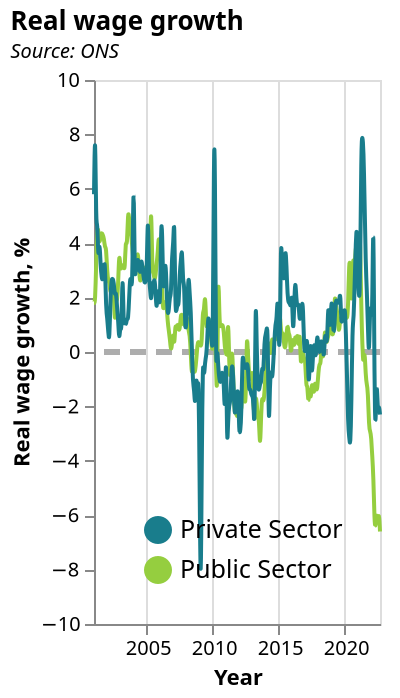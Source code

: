 {
  "description": "Source of inspiration for multiline tooltip https://altair-viz.github.io/gallery/multiline_tooltip.html",
  "title": {
    "text": "Real wage growth",
    "subtitle": "Source: ONS",
    "subtitleFontStyle": "italic",
    "subtitleFontSize": 10,
    "anchor": "start",
    "color": "black"
  },
  "transform": [
    {
      "calculate": "replace(datum.Date, ' JAN', '-01')",
      "as": "Date1"
    },
    {
      "calculate": "replace(datum.Date1, ' FEB', '-02')",
      "as": "Date2"
    },
    {
      "calculate": "replace(datum.Date2, ' MAR', '-03')",
      "as": "Date3"
    },
    {
      "calculate": "replace(datum.Date3, ' APR', '-04')",
      "as": "Date4"
    },
    {
      "calculate": "replace(datum.Date4, ' MAY', '-05')",
      "as": "Date5"
    },
    {
      "calculate": "replace(datum.Date5, ' JUN', '-06')",
      "as": "Date6"
    },
    {
      "calculate": "replace(datum.Date6, ' JUL', '-07')",
      "as": "Date7"
    },
    {
      "calculate": "replace(datum.Date7, ' AUG', '-08')",
      "as": "Date8"
    },
    {
      "calculate": "replace(datum.Date8, ' SEP', '-09')",
      "as": "Date9"
    },
    {
      "calculate": "replace(datum.Date9, ' OCT', '-10')",
      "as": "Date10"
    },
    {
      "calculate": "replace(datum.Date10, ' NOV', '-11')",
      "as": "Date11"
    },
    {
      "calculate": "replace(datum.Date11, ' DEC', '-12')",
      "as": "Date12"
    },
    {
      "calculate": "timeParse(datum.Date12, '%Y-%m')",
      "as": "DateClean"
    },
    {
      "filter": "datum.Year>=minYear"
    },
    {
      "filter": "datum.Year<=maxYear"
    }
  ],
  "params": [
    {
      "name": "minYear",
      "value": 2001,
      "bind": {
        "input": "range",
        "min": 2001,
        "max": 2022,
        "step": 1,
        "name": "Start year:"
      }
    },
    {
      "name": "maxYear",
      "value": 2022,
      "bind": {
        "input": "range",
        "min": 2001,
        "max": 2022,
        "step": 1,
        "name": "End year:"
      }
    }
  ],
  "layer": [
    {
      "data": {
        "values": [
          {}
        ]
      },
      "mark": {
        "type": "rule",
        "strokeDash": [
          8,
          5
        ],
        "color": "#adadad",
        "size": 3
      },
      "encoding": {
        "y": {
          "datum": 0
        }
      }
    },
    {
      "mark": {
        "type": "line",
        "interpolate": "basis"
      },
      "encoding": {
        "color": {
          "field": "Type",
          "legend": {
            "orient": "bottom-right",
            "columns": 1,
            "title": null,
            "symbolStrokeWidth": 4,
            "labelFontSize": 12.5
          },
          "scale": {
            "scheme": "darkmulti"
          }
        },
        "x": {
          "field": "DateClean",
          "type": "temporal",
          "title": "Year"
        },
        "y": {
          "field": "Value",
          "type": "quantitative",
          "title": "Real wage growth, %"
        }
      }
    },
    {
      "mark": "point",
      "encoding": {
        "opacity": {
          "value": 0
        },
        "x": {
          "field": "DateClean",
          "type": "temporal"
        }
      },
      "selection": {
        "selector040": {
          "type": "single",
          "nearest": true,
          "on": "mouseover",
          "fields": [
            "DateClean"
          ],
          "empty": "none"
        }
      }
    },
    {
      "mark": "point",
      "encoding": {
        "color": {
          "field": "Type",
          "type": "nominal"
        },
        "opacity": {
          "condition": {
            "value": 1,
            "selection": "selector040"
          },
          "value": 0
        },
        "x": {
          "field": "DateClean",
          "type": "temporal"
        },
        "y": {
          "field": "Value",
          "type": "quantitative"
        }
      }
    },
    {
      "mark": {
        "type": "rule",
        "color": "gray"
      },
      "encoding": {
        "x": {
          "field": "DateClean",
          "type": "temporal"
        }
      },
      "transform": [
        {
          "filter": {
            "selection": "selector040"
          }
        }
      ]
    },
    {
      "mark": {
        "type": "text",
        "align": "left",
        "dx": 5,
        "dy": -5,
        "fontSize": 15,
        "fontWeight": "bold"
      },
      "encoding": {
        "color": {
          "field": "Type",
          "type": "nominal"
        },
        "text": {
          "condition": {
            "field": "Value",
            "type": "quantitative",
            "selection": "selector040"
          },
          "value": " "
        },
        "x": {
          "field": "DateClean",
          "type": "temporal"
        },
        "y": {
          "field": "Value",
          "type": "quantitative"
        }
      }
    }
  ],
  "height": 272,
  "width": "container",
  "$schema": "https://vega.github.io/schema/vega-lite/v5.json",
  "data": {
    "values": [
      {
        "Date": "2001 JAN",
        "Value": 1.8,
        "Type": "Public Sector",
        "Year": 2001
      },
      {
        "Date": "2001 FEB",
        "Value": 1.8,
        "Type": "Public Sector",
        "Year": 2001
      },
      {
        "Date": "2001 MAR",
        "Value": 3.2,
        "Type": "Public Sector",
        "Year": 2001
      },
      {
        "Date": "2001 APR",
        "Value": 4.6,
        "Type": "Public Sector",
        "Year": 2001
      },
      {
        "Date": "2001 MAY",
        "Value": 4.5,
        "Type": "Public Sector",
        "Year": 2001
      },
      {
        "Date": "2001 JUN",
        "Value": 3.9,
        "Type": "Public Sector",
        "Year": 2001
      },
      {
        "Date": "2001 JUL",
        "Value": 4.3,
        "Type": "Public Sector",
        "Year": 2001
      },
      {
        "Date": "2001 AUG",
        "Value": 4.4,
        "Type": "Public Sector",
        "Year": 2001
      },
      {
        "Date": "2001 SEP",
        "Value": 4.3,
        "Type": "Public Sector",
        "Year": 2001
      },
      {
        "Date": "2001 OCT",
        "Value": 4.2,
        "Type": "Public Sector",
        "Year": 2001
      },
      {
        "Date": "2001 NOV",
        "Value": 3.8,
        "Type": "Public Sector",
        "Year": 2001
      },
      {
        "Date": "2001 DEC",
        "Value": 3.9,
        "Type": "Public Sector",
        "Year": 2001
      },
      {
        "Date": "2002 JAN",
        "Value": 2.9,
        "Type": "Public Sector",
        "Year": 2002
      },
      {
        "Date": "2002 FEB",
        "Value": 2.6,
        "Type": "Public Sector",
        "Year": 2002
      },
      {
        "Date": "2002 MAR",
        "Value": 2.6,
        "Type": "Public Sector",
        "Year": 2002
      },
      {
        "Date": "2002 APR",
        "Value": 2.1,
        "Type": "Public Sector",
        "Year": 2002
      },
      {
        "Date": "2002 MAY",
        "Value": 2.4,
        "Type": "Public Sector",
        "Year": 2002
      },
      {
        "Date": "2002 JUN",
        "Value": 2.5,
        "Type": "Public Sector",
        "Year": 2002
      },
      {
        "Date": "2002 JUL",
        "Value": 2.4,
        "Type": "Public Sector",
        "Year": 2002
      },
      {
        "Date": "2002 AUG",
        "Value": 0.8,
        "Type": "Public Sector",
        "Year": 2002
      },
      {
        "Date": "2002 SEP",
        "Value": 2.0,
        "Type": "Public Sector",
        "Year": 2002
      },
      {
        "Date": "2002 OCT",
        "Value": 1.8,
        "Type": "Public Sector",
        "Year": 2002
      },
      {
        "Date": "2002 NOV",
        "Value": 2.5,
        "Type": "Public Sector",
        "Year": 2002
      },
      {
        "Date": "2002 DEC",
        "Value": 3.8,
        "Type": "Public Sector",
        "Year": 2002
      },
      {
        "Date": "2003 JAN",
        "Value": 3.0,
        "Type": "Public Sector",
        "Year": 2003
      },
      {
        "Date": "2003 FEB",
        "Value": 3.1,
        "Type": "Public Sector",
        "Year": 2003
      },
      {
        "Date": "2003 MAR",
        "Value": 3.2,
        "Type": "Public Sector",
        "Year": 2003
      },
      {
        "Date": "2003 APR",
        "Value": 3.2,
        "Type": "Public Sector",
        "Year": 2003
      },
      {
        "Date": "2003 MAY",
        "Value": 2.9,
        "Type": "Public Sector",
        "Year": 2003
      },
      {
        "Date": "2003 JUN",
        "Value": 4.3,
        "Type": "Public Sector",
        "Year": 2003
      },
      {
        "Date": "2003 JUL",
        "Value": 3.7,
        "Type": "Public Sector",
        "Year": 2003
      },
      {
        "Date": "2003 AUG",
        "Value": 5.3,
        "Type": "Public Sector",
        "Year": 2003
      },
      {
        "Date": "2003 SEP",
        "Value": 4.9,
        "Type": "Public Sector",
        "Year": 2003
      },
      {
        "Date": "2003 OCT",
        "Value": 4.5,
        "Type": "Public Sector",
        "Year": 2003
      },
      {
        "Date": "2003 NOV",
        "Value": 4.3,
        "Type": "Public Sector",
        "Year": 2003
      },
      {
        "Date": "2003 DEC",
        "Value": 3.8,
        "Type": "Public Sector",
        "Year": 2003
      },
      {
        "Date": "2004 JAN",
        "Value": 3.2,
        "Type": "Public Sector",
        "Year": 2004
      },
      {
        "Date": "2004 FEB",
        "Value": 3.5,
        "Type": "Public Sector",
        "Year": 2004
      },
      {
        "Date": "2004 MAR",
        "Value": 3.5,
        "Type": "Public Sector",
        "Year": 2004
      },
      {
        "Date": "2004 APR",
        "Value": 3.5,
        "Type": "Public Sector",
        "Year": 2004
      },
      {
        "Date": "2004 MAY",
        "Value": 3.7,
        "Type": "Public Sector",
        "Year": 2004
      },
      {
        "Date": "2004 JUN",
        "Value": 3.0,
        "Type": "Public Sector",
        "Year": 2004
      },
      {
        "Date": "2004 JUL",
        "Value": 2.5,
        "Type": "Public Sector",
        "Year": 2004
      },
      {
        "Date": "2004 AUG",
        "Value": 2.8,
        "Type": "Public Sector",
        "Year": 2004
      },
      {
        "Date": "2004 SEP",
        "Value": 2.8,
        "Type": "Public Sector",
        "Year": 2004
      },
      {
        "Date": "2004 OCT",
        "Value": 3.2,
        "Type": "Public Sector",
        "Year": 2004
      },
      {
        "Date": "2004 NOV",
        "Value": 3.0,
        "Type": "Public Sector",
        "Year": 2004
      },
      {
        "Date": "2004 DEC",
        "Value": 2.5,
        "Type": "Public Sector",
        "Year": 2004
      },
      {
        "Date": "2005 JAN",
        "Value": 3.3,
        "Type": "Public Sector",
        "Year": 2005
      },
      {
        "Date": "2005 FEB",
        "Value": 2.7,
        "Type": "Public Sector",
        "Year": 2005
      },
      {
        "Date": "2005 MAR",
        "Value": 3.3,
        "Type": "Public Sector",
        "Year": 2005
      },
      {
        "Date": "2005 APR",
        "Value": 3.5,
        "Type": "Public Sector",
        "Year": 2005
      },
      {
        "Date": "2005 MAY",
        "Value": 5.9,
        "Type": "Public Sector",
        "Year": 2005
      },
      {
        "Date": "2005 JUN",
        "Value": 2.8,
        "Type": "Public Sector",
        "Year": 2005
      },
      {
        "Date": "2005 JUL",
        "Value": 3.0,
        "Type": "Public Sector",
        "Year": 2005
      },
      {
        "Date": "2005 AUG",
        "Value": 2.6,
        "Type": "Public Sector",
        "Year": 2005
      },
      {
        "Date": "2005 SEP",
        "Value": 2.8,
        "Type": "Public Sector",
        "Year": 2005
      },
      {
        "Date": "2005 OCT",
        "Value": 3.3,
        "Type": "Public Sector",
        "Year": 2005
      },
      {
        "Date": "2005 NOV",
        "Value": 3.6,
        "Type": "Public Sector",
        "Year": 2005
      },
      {
        "Date": "2005 DEC",
        "Value": 4.5,
        "Type": "Public Sector",
        "Year": 2005
      },
      {
        "Date": "2006 JAN",
        "Value": 3.2,
        "Type": "Public Sector",
        "Year": 2006
      },
      {
        "Date": "2006 FEB",
        "Value": 3.8,
        "Type": "Public Sector",
        "Year": 2006
      },
      {
        "Date": "2006 MAR",
        "Value": 2.2,
        "Type": "Public Sector",
        "Year": 2006
      },
      {
        "Date": "2006 APR",
        "Value": 1.4,
        "Type": "Public Sector",
        "Year": 2006
      },
      {
        "Date": "2006 MAY",
        "Value": 1.9,
        "Type": "Public Sector",
        "Year": 2006
      },
      {
        "Date": "2006 JUN",
        "Value": 1.8,
        "Type": "Public Sector",
        "Year": 2006
      },
      {
        "Date": "2006 JUL",
        "Value": 1.8,
        "Type": "Public Sector",
        "Year": 2006
      },
      {
        "Date": "2006 AUG",
        "Value": 1.1,
        "Type": "Public Sector",
        "Year": 2006
      },
      {
        "Date": "2006 SEP",
        "Value": 0.8,
        "Type": "Public Sector",
        "Year": 2006
      },
      {
        "Date": "2006 OCT",
        "Value": 0.5,
        "Type": "Public Sector",
        "Year": 2006
      },
      {
        "Date": "2006 NOV",
        "Value": 0.0,
        "Type": "Public Sector",
        "Year": 2006
      },
      {
        "Date": "2006 DEC",
        "Value": 0.3,
        "Type": "Public Sector",
        "Year": 2006
      },
      {
        "Date": "2007 JAN",
        "Value": 0.8,
        "Type": "Public Sector",
        "Year": 2007
      },
      {
        "Date": "2007 FEB",
        "Value": 0.1,
        "Type": "Public Sector",
        "Year": 2007
      },
      {
        "Date": "2007 MAR",
        "Value": 1.1,
        "Type": "Public Sector",
        "Year": 2007
      },
      {
        "Date": "2007 APR",
        "Value": 0.8,
        "Type": "Public Sector",
        "Year": 2007
      },
      {
        "Date": "2007 MAY",
        "Value": 1.1,
        "Type": "Public Sector",
        "Year": 2007
      },
      {
        "Date": "2007 JUN",
        "Value": 0.8,
        "Type": "Public Sector",
        "Year": 2007
      },
      {
        "Date": "2007 JUL",
        "Value": 0.8,
        "Type": "Public Sector",
        "Year": 2007
      },
      {
        "Date": "2007 AUG",
        "Value": 1.4,
        "Type": "Public Sector",
        "Year": 2007
      },
      {
        "Date": "2007 SEP",
        "Value": 1.4,
        "Type": "Public Sector",
        "Year": 2007
      },
      {
        "Date": "2007 OCT",
        "Value": 0.8,
        "Type": "Public Sector",
        "Year": 2007
      },
      {
        "Date": "2007 NOV",
        "Value": 1.4,
        "Type": "Public Sector",
        "Year": 2007
      },
      {
        "Date": "2007 DEC",
        "Value": 1.1,
        "Type": "Public Sector",
        "Year": 2007
      },
      {
        "Date": "2008 JAN",
        "Value": 1.0,
        "Type": "Public Sector",
        "Year": 2008
      },
      {
        "Date": "2008 FEB",
        "Value": 1.4,
        "Type": "Public Sector",
        "Year": 2008
      },
      {
        "Date": "2008 MAR",
        "Value": 0.7,
        "Type": "Public Sector",
        "Year": 2008
      },
      {
        "Date": "2008 APR",
        "Value": 0.7,
        "Type": "Public Sector",
        "Year": 2008
      },
      {
        "Date": "2008 MAY",
        "Value": 0.0,
        "Type": "Public Sector",
        "Year": 2008
      },
      {
        "Date": "2008 JUN",
        "Value": -1.0,
        "Type": "Public Sector",
        "Year": 2008
      },
      {
        "Date": "2008 JUL",
        "Value": -0.3,
        "Type": "Public Sector",
        "Year": 2008
      },
      {
        "Date": "2008 AUG",
        "Value": -0.8,
        "Type": "Public Sector",
        "Year": 2008
      },
      {
        "Date": "2008 SEP",
        "Value": -0.7,
        "Type": "Public Sector",
        "Year": 2008
      },
      {
        "Date": "2008 OCT",
        "Value": -0.3,
        "Type": "Public Sector",
        "Year": 2008
      },
      {
        "Date": "2008 NOV",
        "Value": 0.3,
        "Type": "Public Sector",
        "Year": 2008
      },
      {
        "Date": "2008 DEC",
        "Value": 0.4,
        "Type": "Public Sector",
        "Year": 2008
      },
      {
        "Date": "2009 JAN",
        "Value": 0.3,
        "Type": "Public Sector",
        "Year": 2009
      },
      {
        "Date": "2009 FEB",
        "Value": 0.2,
        "Type": "Public Sector",
        "Year": 2009
      },
      {
        "Date": "2009 MAR",
        "Value": 0.3,
        "Type": "Public Sector",
        "Year": 2009
      },
      {
        "Date": "2009 APR",
        "Value": 1.6,
        "Type": "Public Sector",
        "Year": 2009
      },
      {
        "Date": "2009 MAY",
        "Value": 1.4,
        "Type": "Public Sector",
        "Year": 2009
      },
      {
        "Date": "2009 JUN",
        "Value": 2.3,
        "Type": "Public Sector",
        "Year": 2009
      },
      {
        "Date": "2009 JUL",
        "Value": 1.0,
        "Type": "Public Sector",
        "Year": 2009
      },
      {
        "Date": "2009 AUG",
        "Value": 0.8,
        "Type": "Public Sector",
        "Year": 2009
      },
      {
        "Date": "2009 SEP",
        "Value": 1.4,
        "Type": "Public Sector",
        "Year": 2009
      },
      {
        "Date": "2009 OCT",
        "Value": 0.9,
        "Type": "Public Sector",
        "Year": 2009
      },
      {
        "Date": "2009 NOV",
        "Value": 0.8,
        "Type": "Public Sector",
        "Year": 2009
      },
      {
        "Date": "2009 DEC",
        "Value": 0.1,
        "Type": "Public Sector",
        "Year": 2009
      },
      {
        "Date": "2010 JAN",
        "Value": 0.1,
        "Type": "Public Sector",
        "Year": 2010
      },
      {
        "Date": "2010 FEB",
        "Value": 0.4,
        "Type": "Public Sector",
        "Year": 2010
      },
      {
        "Date": "2010 MAR",
        "Value": 1.0,
        "Type": "Public Sector",
        "Year": 2010
      },
      {
        "Date": "2010 APR",
        "Value": -0.6,
        "Type": "Public Sector",
        "Year": 2010
      },
      {
        "Date": "2010 MAY",
        "Value": -2.1,
        "Type": "Public Sector",
        "Year": 2010
      },
      {
        "Date": "2010 JUN",
        "Value": 3.6,
        "Type": "Public Sector",
        "Year": 2010
      },
      {
        "Date": "2010 JUL",
        "Value": 1.1,
        "Type": "Public Sector",
        "Year": 2010
      },
      {
        "Date": "2010 AUG",
        "Value": 0.9,
        "Type": "Public Sector",
        "Year": 2010
      },
      {
        "Date": "2010 SEP",
        "Value": 1.0,
        "Type": "Public Sector",
        "Year": 2010
      },
      {
        "Date": "2010 OCT",
        "Value": 1.0,
        "Type": "Public Sector",
        "Year": 2010
      },
      {
        "Date": "2010 NOV",
        "Value": 0.8,
        "Type": "Public Sector",
        "Year": 2010
      },
      {
        "Date": "2010 DEC",
        "Value": 0.1,
        "Type": "Public Sector",
        "Year": 2010
      },
      {
        "Date": "2011 JAN",
        "Value": 0.0,
        "Type": "Public Sector",
        "Year": 2011
      },
      {
        "Date": "2011 FEB",
        "Value": -0.3,
        "Type": "Public Sector",
        "Year": 2011
      },
      {
        "Date": "2011 MAR",
        "Value": 1.6,
        "Type": "Public Sector",
        "Year": 2011
      },
      {
        "Date": "2011 APR",
        "Value": -0.6,
        "Type": "Public Sector",
        "Year": 2011
      },
      {
        "Date": "2011 MAY",
        "Value": -1.1,
        "Type": "Public Sector",
        "Year": 2011
      },
      {
        "Date": "2011 JUN",
        "Value": 0.0,
        "Type": "Public Sector",
        "Year": 2011
      },
      {
        "Date": "2011 JUL",
        "Value": 0.0,
        "Type": "Public Sector",
        "Year": 2011
      },
      {
        "Date": "2011 AUG",
        "Value": -1.6,
        "Type": "Public Sector",
        "Year": 2011
      },
      {
        "Date": "2011 SEP",
        "Value": -2.3,
        "Type": "Public Sector",
        "Year": 2011
      },
      {
        "Date": "2011 OCT",
        "Value": -2.2,
        "Type": "Public Sector",
        "Year": 2011
      },
      {
        "Date": "2011 NOV",
        "Value": -2.4,
        "Type": "Public Sector",
        "Year": 2011
      },
      {
        "Date": "2011 DEC",
        "Value": -2.3,
        "Type": "Public Sector",
        "Year": 2011
      },
      {
        "Date": "2012 JAN",
        "Value": -2.4,
        "Type": "Public Sector",
        "Year": 2012
      },
      {
        "Date": "2012 FEB",
        "Value": -1.8,
        "Type": "Public Sector",
        "Year": 2012
      },
      {
        "Date": "2012 MAR",
        "Value": -2.3,
        "Type": "Public Sector",
        "Year": 2012
      },
      {
        "Date": "2012 APR",
        "Value": -1.3,
        "Type": "Public Sector",
        "Year": 2012
      },
      {
        "Date": "2012 MAY",
        "Value": -0.7,
        "Type": "Public Sector",
        "Year": 2012
      },
      {
        "Date": "2012 JUN",
        "Value": -1.9,
        "Type": "Public Sector",
        "Year": 2012
      },
      {
        "Date": "2012 JUL",
        "Value": -1.9,
        "Type": "Public Sector",
        "Year": 2012
      },
      {
        "Date": "2012 AUG",
        "Value": 1.0,
        "Type": "Public Sector",
        "Year": 2012
      },
      {
        "Date": "2012 SEP",
        "Value": -0.2,
        "Type": "Public Sector",
        "Year": 2012
      },
      {
        "Date": "2012 OCT",
        "Value": -0.8,
        "Type": "Public Sector",
        "Year": 2012
      },
      {
        "Date": "2012 NOV",
        "Value": -1.1,
        "Type": "Public Sector",
        "Year": 2012
      },
      {
        "Date": "2012 DEC",
        "Value": -0.7,
        "Type": "Public Sector",
        "Year": 2012
      },
      {
        "Date": "2013 JAN",
        "Value": -0.8,
        "Type": "Public Sector",
        "Year": 2013
      },
      {
        "Date": "2013 FEB",
        "Value": -2.2,
        "Type": "Public Sector",
        "Year": 2013
      },
      {
        "Date": "2013 MAR",
        "Value": -2.2,
        "Type": "Public Sector",
        "Year": 2013
      },
      {
        "Date": "2013 APR",
        "Value": -1.6,
        "Type": "Public Sector",
        "Year": 2013
      },
      {
        "Date": "2013 MAY",
        "Value": -1.8,
        "Type": "Public Sector",
        "Year": 2013
      },
      {
        "Date": "2013 JUN",
        "Value": -2.6,
        "Type": "Public Sector",
        "Year": 2013
      },
      {
        "Date": "2013 JUL",
        "Value": -2.3,
        "Type": "Public Sector",
        "Year": 2013
      },
      {
        "Date": "2013 AUG",
        "Value": -3.8,
        "Type": "Public Sector",
        "Year": 2013
      },
      {
        "Date": "2013 SEP",
        "Value": -2.1,
        "Type": "Public Sector",
        "Year": 2013
      },
      {
        "Date": "2013 OCT",
        "Value": -1.6,
        "Type": "Public Sector",
        "Year": 2013
      },
      {
        "Date": "2013 NOV",
        "Value": -1.9,
        "Type": "Public Sector",
        "Year": 2013
      },
      {
        "Date": "2013 DEC",
        "Value": -1.5,
        "Type": "Public Sector",
        "Year": 2013
      },
      {
        "Date": "2014 JAN",
        "Value": -0.8,
        "Type": "Public Sector",
        "Year": 2014
      },
      {
        "Date": "2014 FEB",
        "Value": -0.1,
        "Type": "Public Sector",
        "Year": 2014
      },
      {
        "Date": "2014 MAR",
        "Value": 0.4,
        "Type": "Public Sector",
        "Year": 2014
      },
      {
        "Date": "2014 APR",
        "Value": 0.3,
        "Type": "Public Sector",
        "Year": 2014
      },
      {
        "Date": "2014 MAY",
        "Value": -0.1,
        "Type": "Public Sector",
        "Year": 2014
      },
      {
        "Date": "2014 JUN",
        "Value": 0.0,
        "Type": "Public Sector",
        "Year": 2014
      },
      {
        "Date": "2014 JUL",
        "Value": 0.6,
        "Type": "Public Sector",
        "Year": 2014
      },
      {
        "Date": "2014 AUG",
        "Value": 0.3,
        "Type": "Public Sector",
        "Year": 2014
      },
      {
        "Date": "2014 SEP",
        "Value": 0.5,
        "Type": "Public Sector",
        "Year": 2014
      },
      {
        "Date": "2014 OCT",
        "Value": 0.4,
        "Type": "Public Sector",
        "Year": 2014
      },
      {
        "Date": "2014 NOV",
        "Value": 0.7,
        "Type": "Public Sector",
        "Year": 2014
      },
      {
        "Date": "2014 DEC",
        "Value": 1.4,
        "Type": "Public Sector",
        "Year": 2014
      },
      {
        "Date": "2015 JAN",
        "Value": 0.9,
        "Type": "Public Sector",
        "Year": 2015
      },
      {
        "Date": "2015 FEB",
        "Value": 1.5,
        "Type": "Public Sector",
        "Year": 2015
      },
      {
        "Date": "2015 MAR",
        "Value": 0.7,
        "Type": "Public Sector",
        "Year": 2015
      },
      {
        "Date": "2015 APR",
        "Value": 0.7,
        "Type": "Public Sector",
        "Year": 2015
      },
      {
        "Date": "2015 MAY",
        "Value": 0.7,
        "Type": "Public Sector",
        "Year": 2015
      },
      {
        "Date": "2015 JUN",
        "Value": 0.2,
        "Type": "Public Sector",
        "Year": 2015
      },
      {
        "Date": "2015 JUL",
        "Value": 0.1,
        "Type": "Public Sector",
        "Year": 2015
      },
      {
        "Date": "2015 AUG",
        "Value": 0.6,
        "Type": "Public Sector",
        "Year": 2015
      },
      {
        "Date": "2015 SEP",
        "Value": 1.1,
        "Type": "Public Sector",
        "Year": 2015
      },
      {
        "Date": "2015 OCT",
        "Value": 0.6,
        "Type": "Public Sector",
        "Year": 2015
      },
      {
        "Date": "2015 NOV",
        "Value": 0.7,
        "Type": "Public Sector",
        "Year": 2015
      },
      {
        "Date": "2015 DEC",
        "Value": -0.2,
        "Type": "Public Sector",
        "Year": 2015
      },
      {
        "Date": "2016 JAN",
        "Value": 0.4,
        "Type": "Public Sector",
        "Year": 2016
      },
      {
        "Date": "2016 FEB",
        "Value": 0.5,
        "Type": "Public Sector",
        "Year": 2016
      },
      {
        "Date": "2016 MAR",
        "Value": 0.1,
        "Type": "Public Sector",
        "Year": 2016
      },
      {
        "Date": "2016 APR",
        "Value": 0.7,
        "Type": "Public Sector",
        "Year": 2016
      },
      {
        "Date": "2016 MAY",
        "Value": 0.3,
        "Type": "Public Sector",
        "Year": 2016
      },
      {
        "Date": "2016 JUN",
        "Value": 0.8,
        "Type": "Public Sector",
        "Year": 2016
      },
      {
        "Date": "2016 JUL",
        "Value": 0.0,
        "Type": "Public Sector",
        "Year": 2016
      },
      {
        "Date": "2016 AUG",
        "Value": 1.0,
        "Type": "Public Sector",
        "Year": 2016
      },
      {
        "Date": "2016 SEP",
        "Value": -0.7,
        "Type": "Public Sector",
        "Year": 2016
      },
      {
        "Date": "2016 OCT",
        "Value": 0.0,
        "Type": "Public Sector",
        "Year": 2016
      },
      {
        "Date": "2016 NOV",
        "Value": 0.0,
        "Type": "Public Sector",
        "Year": 2016
      },
      {
        "Date": "2016 DEC",
        "Value": -0.3,
        "Type": "Public Sector",
        "Year": 2016
      },
      {
        "Date": "2017 JAN",
        "Value": -0.2,
        "Type": "Public Sector",
        "Year": 2017
      },
      {
        "Date": "2017 FEB",
        "Value": -1.4,
        "Type": "Public Sector",
        "Year": 2017
      },
      {
        "Date": "2017 MAR",
        "Value": -1.1,
        "Type": "Public Sector",
        "Year": 2017
      },
      {
        "Date": "2017 APR",
        "Value": -2.1,
        "Type": "Public Sector",
        "Year": 2017
      },
      {
        "Date": "2017 MAY",
        "Value": -1.1,
        "Type": "Public Sector",
        "Year": 2017
      },
      {
        "Date": "2017 JUN",
        "Value": -1.9,
        "Type": "Public Sector",
        "Year": 2017
      },
      {
        "Date": "2017 JUL",
        "Value": -1.1,
        "Type": "Public Sector",
        "Year": 2017
      },
      {
        "Date": "2017 AUG",
        "Value": -1.3,
        "Type": "Public Sector",
        "Year": 2017
      },
      {
        "Date": "2017 SEP",
        "Value": -1.6,
        "Type": "Public Sector",
        "Year": 2017
      },
      {
        "Date": "2017 OCT",
        "Value": -1.0,
        "Type": "Public Sector",
        "Year": 2017
      },
      {
        "Date": "2017 NOV",
        "Value": -1.4,
        "Type": "Public Sector",
        "Year": 2017
      },
      {
        "Date": "2017 DEC",
        "Value": -1.4,
        "Type": "Public Sector",
        "Year": 2017
      },
      {
        "Date": "2018 JAN",
        "Value": -0.7,
        "Type": "Public Sector",
        "Year": 2018
      },
      {
        "Date": "2018 FEB",
        "Value": -0.4,
        "Type": "Public Sector",
        "Year": 2018
      },
      {
        "Date": "2018 MAR",
        "Value": -0.5,
        "Type": "Public Sector",
        "Year": 2018
      },
      {
        "Date": "2018 APR",
        "Value": 0.3,
        "Type": "Public Sector",
        "Year": 2018
      },
      {
        "Date": "2018 MAY",
        "Value": -0.3,
        "Type": "Public Sector",
        "Year": 2018
      },
      {
        "Date": "2018 JUN",
        "Value": 0.0,
        "Type": "Public Sector",
        "Year": 2018
      },
      {
        "Date": "2018 JUL",
        "Value": 1.0,
        "Type": "Public Sector",
        "Year": 2018
      },
      {
        "Date": "2018 AUG",
        "Value": 0.3,
        "Type": "Public Sector",
        "Year": 2018
      },
      {
        "Date": "2018 SEP",
        "Value": 0.4,
        "Type": "Public Sector",
        "Year": 2018
      },
      {
        "Date": "2018 OCT",
        "Value": 0.6,
        "Type": "Public Sector",
        "Year": 2018
      },
      {
        "Date": "2018 NOV",
        "Value": 0.8,
        "Type": "Public Sector",
        "Year": 2018
      },
      {
        "Date": "2018 DEC",
        "Value": 1.0,
        "Type": "Public Sector",
        "Year": 2018
      },
      {
        "Date": "2019 JAN",
        "Value": 0.7,
        "Type": "Public Sector",
        "Year": 2019
      },
      {
        "Date": "2019 FEB",
        "Value": 0.6,
        "Type": "Public Sector",
        "Year": 2019
      },
      {
        "Date": "2019 MAR",
        "Value": 0.8,
        "Type": "Public Sector",
        "Year": 2019
      },
      {
        "Date": "2019 APR",
        "Value": 2.3,
        "Type": "Public Sector",
        "Year": 2019
      },
      {
        "Date": "2019 MAY",
        "Value": 1.6,
        "Type": "Public Sector",
        "Year": 2019
      },
      {
        "Date": "2019 JUN",
        "Value": 1.6,
        "Type": "Public Sector",
        "Year": 2019
      },
      {
        "Date": "2019 JUL",
        "Value": 0.9,
        "Type": "Public Sector",
        "Year": 2019
      },
      {
        "Date": "2019 AUG",
        "Value": 0.7,
        "Type": "Public Sector",
        "Year": 2019
      },
      {
        "Date": "2019 SEP",
        "Value": 1.4,
        "Type": "Public Sector",
        "Year": 2019
      },
      {
        "Date": "2019 OCT",
        "Value": 1.1,
        "Type": "Public Sector",
        "Year": 2019
      },
      {
        "Date": "2019 NOV",
        "Value": 1.3,
        "Type": "Public Sector",
        "Year": 2019
      },
      {
        "Date": "2019 DEC",
        "Value": 1.5,
        "Type": "Public Sector",
        "Year": 2019
      },
      {
        "Date": "2020 JAN",
        "Value": 1.2,
        "Type": "Public Sector",
        "Year": 2020
      },
      {
        "Date": "2020 FEB",
        "Value": 1.3,
        "Type": "Public Sector",
        "Year": 2020
      },
      {
        "Date": "2020 MAR",
        "Value": 1.2,
        "Type": "Public Sector",
        "Year": 2020
      },
      {
        "Date": "2020 APR",
        "Value": 1.5,
        "Type": "Public Sector",
        "Year": 2020
      },
      {
        "Date": "2020 MAY",
        "Value": 3.5,
        "Type": "Public Sector",
        "Year": 2020
      },
      {
        "Date": "2020 JUN",
        "Value": 3.2,
        "Type": "Public Sector",
        "Year": 2020
      },
      {
        "Date": "2020 JUL",
        "Value": 1.4,
        "Type": "Public Sector",
        "Year": 2020
      },
      {
        "Date": "2020 AUG",
        "Value": 3.0,
        "Type": "Public Sector",
        "Year": 2020
      },
      {
        "Date": "2020 SEP",
        "Value": 3.6,
        "Type": "Public Sector",
        "Year": 2020
      },
      {
        "Date": "2020 OCT",
        "Value": 3.0,
        "Type": "Public Sector",
        "Year": 2020
      },
      {
        "Date": "2020 NOV",
        "Value": 4.0,
        "Type": "Public Sector",
        "Year": 2020
      },
      {
        "Date": "2020 DEC",
        "Value": 3.7,
        "Type": "Public Sector",
        "Year": 2020
      },
      {
        "Date": "2021 JAN",
        "Value": 3.9,
        "Type": "Public Sector",
        "Year": 2021
      },
      {
        "Date": "2021 FEB",
        "Value": 4.5,
        "Type": "Public Sector",
        "Year": 2021
      },
      {
        "Date": "2021 MAR",
        "Value": 4.2,
        "Type": "Public Sector",
        "Year": 2021
      },
      {
        "Date": "2021 APR",
        "Value": 1.6,
        "Type": "Public Sector",
        "Year": 2021
      },
      {
        "Date": "2021 MAY",
        "Value": 0.2,
        "Type": "Public Sector",
        "Year": 2021
      },
      {
        "Date": "2021 JUN",
        "Value": -0.6,
        "Type": "Public Sector",
        "Year": 2021
      },
      {
        "Date": "2021 JUL",
        "Value": 0.2,
        "Type": "Public Sector",
        "Year": 2021
      },
      {
        "Date": "2021 AUG",
        "Value": -0.9,
        "Type": "Public Sector",
        "Year": 2021
      },
      {
        "Date": "2021 SEP",
        "Value": -1.2,
        "Type": "Public Sector",
        "Year": 2021
      },
      {
        "Date": "2021 OCT",
        "Value": -1.4,
        "Type": "Public Sector",
        "Year": 2021
      },
      {
        "Date": "2021 NOV",
        "Value": -2.8,
        "Type": "Public Sector",
        "Year": 2021
      },
      {
        "Date": "2021 DEC",
        "Value": -2.9,
        "Type": "Public Sector",
        "Year": 2021
      },
      {
        "Date": "2022 JAN",
        "Value": -3.1,
        "Type": "Public Sector",
        "Year": 2022
      },
      {
        "Date": "2022 FEB",
        "Value": -3.9,
        "Type": "Public Sector",
        "Year": 2022
      },
      {
        "Date": "2022 MAR",
        "Value": -4.5,
        "Type": "Public Sector",
        "Year": 2022
      },
      {
        "Date": "2022 APR",
        "Value": -6.3,
        "Type": "Public Sector",
        "Year": 2022
      },
      {
        "Date": "2022 MAY",
        "Value": -6.5,
        "Type": "Public Sector",
        "Year": 2022
      },
      {
        "Date": "2022 JUN",
        "Value": -5.8,
        "Type": "Public Sector",
        "Year": 2022
      },
      {
        "Date": "2022 JUL",
        "Value": -6.4,
        "Type": "Public Sector",
        "Year": 2022
      },
      {
        "Date": "2022 AUG",
        "Value": -5.8,
        "Type": "Public Sector",
        "Year": 2022
      },
      {
        "Date": "2022 SEP",
        "Value": -6.6,
        "Type": "Public Sector",
        "Year": 2022
      },
      {
        "Date": "2001 JAN",
        "Value": 5.8,
        "Type": "Private Sector",
        "Year": 2001
      },
      {
        "Date": "2001 FEB",
        "Value": 8.8,
        "Type": "Private Sector",
        "Year": 2001
      },
      {
        "Date": "2001 MAR",
        "Value": 4.4,
        "Type": "Private Sector",
        "Year": 2001
      },
      {
        "Date": "2001 APR",
        "Value": 5.0,
        "Type": "Private Sector",
        "Year": 2001
      },
      {
        "Date": "2001 MAY",
        "Value": 3.2,
        "Type": "Private Sector",
        "Year": 2001
      },
      {
        "Date": "2001 JUN",
        "Value": 4.2,
        "Type": "Private Sector",
        "Year": 2001
      },
      {
        "Date": "2001 JUL",
        "Value": 3.2,
        "Type": "Private Sector",
        "Year": 2001
      },
      {
        "Date": "2001 AUG",
        "Value": 2.7,
        "Type": "Private Sector",
        "Year": 2001
      },
      {
        "Date": "2001 SEP",
        "Value": 2.6,
        "Type": "Private Sector",
        "Year": 2001
      },
      {
        "Date": "2001 OCT",
        "Value": 3.2,
        "Type": "Private Sector",
        "Year": 2001
      },
      {
        "Date": "2001 NOV",
        "Value": 3.4,
        "Type": "Private Sector",
        "Year": 2001
      },
      {
        "Date": "2001 DEC",
        "Value": 1.5,
        "Type": "Private Sector",
        "Year": 2001
      },
      {
        "Date": "2002 JAN",
        "Value": 1.3,
        "Type": "Private Sector",
        "Year": 2002
      },
      {
        "Date": "2002 FEB",
        "Value": 0.7,
        "Type": "Private Sector",
        "Year": 2002
      },
      {
        "Date": "2002 MAR",
        "Value": 0.3,
        "Type": "Private Sector",
        "Year": 2002
      },
      {
        "Date": "2002 APR",
        "Value": 2.0,
        "Type": "Private Sector",
        "Year": 2002
      },
      {
        "Date": "2002 MAY",
        "Value": 2.7,
        "Type": "Private Sector",
        "Year": 2002
      },
      {
        "Date": "2002 JUN",
        "Value": 2.7,
        "Type": "Private Sector",
        "Year": 2002
      },
      {
        "Date": "2002 JUL",
        "Value": 2.6,
        "Type": "Private Sector",
        "Year": 2002
      },
      {
        "Date": "2002 AUG",
        "Value": 2.0,
        "Type": "Private Sector",
        "Year": 2002
      },
      {
        "Date": "2002 SEP",
        "Value": 2.3,
        "Type": "Private Sector",
        "Year": 2002
      },
      {
        "Date": "2002 OCT",
        "Value": 1.6,
        "Type": "Private Sector",
        "Year": 2002
      },
      {
        "Date": "2002 NOV",
        "Value": 1.2,
        "Type": "Private Sector",
        "Year": 2002
      },
      {
        "Date": "2002 DEC",
        "Value": 0.3,
        "Type": "Private Sector",
        "Year": 2002
      },
      {
        "Date": "2003 JAN",
        "Value": 1.1,
        "Type": "Private Sector",
        "Year": 2003
      },
      {
        "Date": "2003 FEB",
        "Value": 0.5,
        "Type": "Private Sector",
        "Year": 2003
      },
      {
        "Date": "2003 MAR",
        "Value": 3.5,
        "Type": "Private Sector",
        "Year": 2003
      },
      {
        "Date": "2003 APR",
        "Value": 0.7,
        "Type": "Private Sector",
        "Year": 2003
      },
      {
        "Date": "2003 MAY",
        "Value": 1.3,
        "Type": "Private Sector",
        "Year": 2003
      },
      {
        "Date": "2003 JUN",
        "Value": 0.9,
        "Type": "Private Sector",
        "Year": 2003
      },
      {
        "Date": "2003 JUL",
        "Value": 1.3,
        "Type": "Private Sector",
        "Year": 2003
      },
      {
        "Date": "2003 AUG",
        "Value": 1.1,
        "Type": "Private Sector",
        "Year": 2003
      },
      {
        "Date": "2003 SEP",
        "Value": 2.0,
        "Type": "Private Sector",
        "Year": 2003
      },
      {
        "Date": "2003 OCT",
        "Value": 2.9,
        "Type": "Private Sector",
        "Year": 2003
      },
      {
        "Date": "2003 NOV",
        "Value": 2.4,
        "Type": "Private Sector",
        "Year": 2003
      },
      {
        "Date": "2003 DEC",
        "Value": 2.5,
        "Type": "Private Sector",
        "Year": 2003
      },
      {
        "Date": "2004 JAN",
        "Value": 7.4,
        "Type": "Private Sector",
        "Year": 2004
      },
      {
        "Date": "2004 FEB",
        "Value": 2.4,
        "Type": "Private Sector",
        "Year": 2004
      },
      {
        "Date": "2004 MAR",
        "Value": 3.1,
        "Type": "Private Sector",
        "Year": 2004
      },
      {
        "Date": "2004 APR",
        "Value": 3.2,
        "Type": "Private Sector",
        "Year": 2004
      },
      {
        "Date": "2004 MAY",
        "Value": 3.5,
        "Type": "Private Sector",
        "Year": 2004
      },
      {
        "Date": "2004 JUN",
        "Value": 3.1,
        "Type": "Private Sector",
        "Year": 2004
      },
      {
        "Date": "2004 JUL",
        "Value": 2.8,
        "Type": "Private Sector",
        "Year": 2004
      },
      {
        "Date": "2004 AUG",
        "Value": 3.5,
        "Type": "Private Sector",
        "Year": 2004
      },
      {
        "Date": "2004 SEP",
        "Value": 3.1,
        "Type": "Private Sector",
        "Year": 2004
      },
      {
        "Date": "2004 OCT",
        "Value": 2.8,
        "Type": "Private Sector",
        "Year": 2004
      },
      {
        "Date": "2004 NOV",
        "Value": 2.5,
        "Type": "Private Sector",
        "Year": 2004
      },
      {
        "Date": "2004 DEC",
        "Value": 2.6,
        "Type": "Private Sector",
        "Year": 2004
      },
      {
        "Date": "2005 JAN",
        "Value": 2.9,
        "Type": "Private Sector",
        "Year": 2005
      },
      {
        "Date": "2005 FEB",
        "Value": 5.6,
        "Type": "Private Sector",
        "Year": 2005
      },
      {
        "Date": "2005 MAR",
        "Value": 2.6,
        "Type": "Private Sector",
        "Year": 2005
      },
      {
        "Date": "2005 APR",
        "Value": 2.4,
        "Type": "Private Sector",
        "Year": 2005
      },
      {
        "Date": "2005 MAY",
        "Value": 1.7,
        "Type": "Private Sector",
        "Year": 2005
      },
      {
        "Date": "2005 JUN",
        "Value": 2.7,
        "Type": "Private Sector",
        "Year": 2005
      },
      {
        "Date": "2005 JUL",
        "Value": 2.4,
        "Type": "Private Sector",
        "Year": 2005
      },
      {
        "Date": "2005 AUG",
        "Value": 2.8,
        "Type": "Private Sector",
        "Year": 2005
      },
      {
        "Date": "2005 SEP",
        "Value": 2.2,
        "Type": "Private Sector",
        "Year": 2005
      },
      {
        "Date": "2005 OCT",
        "Value": 1.4,
        "Type": "Private Sector",
        "Year": 2005
      },
      {
        "Date": "2005 NOV",
        "Value": 2.4,
        "Type": "Private Sector",
        "Year": 2005
      },
      {
        "Date": "2005 DEC",
        "Value": 2.1,
        "Type": "Private Sector",
        "Year": 2005
      },
      {
        "Date": "2006 JAN",
        "Value": 1.4,
        "Type": "Private Sector",
        "Year": 2006
      },
      {
        "Date": "2006 FEB",
        "Value": 4.9,
        "Type": "Private Sector",
        "Year": 2006
      },
      {
        "Date": "2006 MAR",
        "Value": 4.6,
        "Type": "Private Sector",
        "Year": 2006
      },
      {
        "Date": "2006 APR",
        "Value": 2.1,
        "Type": "Private Sector",
        "Year": 2006
      },
      {
        "Date": "2006 MAY",
        "Value": 2.6,
        "Type": "Private Sector",
        "Year": 2006
      },
      {
        "Date": "2006 JUN",
        "Value": 3.5,
        "Type": "Private Sector",
        "Year": 2006
      },
      {
        "Date": "2006 JUL",
        "Value": 2.4,
        "Type": "Private Sector",
        "Year": 2006
      },
      {
        "Date": "2006 AUG",
        "Value": 1.3,
        "Type": "Private Sector",
        "Year": 2006
      },
      {
        "Date": "2006 SEP",
        "Value": 1.5,
        "Type": "Private Sector",
        "Year": 2006
      },
      {
        "Date": "2006 OCT",
        "Value": 2.1,
        "Type": "Private Sector",
        "Year": 2006
      },
      {
        "Date": "2006 NOV",
        "Value": 2.0,
        "Type": "Private Sector",
        "Year": 2006
      },
      {
        "Date": "2006 DEC",
        "Value": 3.7,
        "Type": "Private Sector",
        "Year": 2006
      },
      {
        "Date": "2007 JAN",
        "Value": 3.8,
        "Type": "Private Sector",
        "Year": 2007
      },
      {
        "Date": "2007 FEB",
        "Value": 5.4,
        "Type": "Private Sector",
        "Year": 2007
      },
      {
        "Date": "2007 MAR",
        "Value": 1.4,
        "Type": "Private Sector",
        "Year": 2007
      },
      {
        "Date": "2007 APR",
        "Value": 1.5,
        "Type": "Private Sector",
        "Year": 2007
      },
      {
        "Date": "2007 MAY",
        "Value": 1.8,
        "Type": "Private Sector",
        "Year": 2007
      },
      {
        "Date": "2007 JUN",
        "Value": 1.6,
        "Type": "Private Sector",
        "Year": 2007
      },
      {
        "Date": "2007 JUL",
        "Value": 3.0,
        "Type": "Private Sector",
        "Year": 2007
      },
      {
        "Date": "2007 AUG",
        "Value": 3.3,
        "Type": "Private Sector",
        "Year": 2007
      },
      {
        "Date": "2007 SEP",
        "Value": 4.0,
        "Type": "Private Sector",
        "Year": 2007
      },
      {
        "Date": "2007 OCT",
        "Value": 2.4,
        "Type": "Private Sector",
        "Year": 2007
      },
      {
        "Date": "2007 NOV",
        "Value": 2.7,
        "Type": "Private Sector",
        "Year": 2007
      },
      {
        "Date": "2007 DEC",
        "Value": 0.6,
        "Type": "Private Sector",
        "Year": 2007
      },
      {
        "Date": "2008 JAN",
        "Value": 1.1,
        "Type": "Private Sector",
        "Year": 2008
      },
      {
        "Date": "2008 FEB",
        "Value": 1.8,
        "Type": "Private Sector",
        "Year": 2008
      },
      {
        "Date": "2008 MAR",
        "Value": 3.0,
        "Type": "Private Sector",
        "Year": 2008
      },
      {
        "Date": "2008 APR",
        "Value": 2.1,
        "Type": "Private Sector",
        "Year": 2008
      },
      {
        "Date": "2008 MAY",
        "Value": 1.6,
        "Type": "Private Sector",
        "Year": 2008
      },
      {
        "Date": "2008 JUN",
        "Value": 0.1,
        "Type": "Private Sector",
        "Year": 2008
      },
      {
        "Date": "2008 JUL",
        "Value": -1.2,
        "Type": "Private Sector",
        "Year": 2008
      },
      {
        "Date": "2008 AUG",
        "Value": -1.3,
        "Type": "Private Sector",
        "Year": 2008
      },
      {
        "Date": "2008 SEP",
        "Value": -2.2,
        "Type": "Private Sector",
        "Year": 2008
      },
      {
        "Date": "2008 OCT",
        "Value": -0.6,
        "Type": "Private Sector",
        "Year": 2008
      },
      {
        "Date": "2008 NOV",
        "Value": -1.7,
        "Type": "Private Sector",
        "Year": 2008
      },
      {
        "Date": "2008 DEC",
        "Value": -0.5,
        "Type": "Private Sector",
        "Year": 2008
      },
      {
        "Date": "2009 JAN",
        "Value": -4.6,
        "Type": "Private Sector",
        "Year": 2009
      },
      {
        "Date": "2009 FEB",
        "Value": -9.8,
        "Type": "Private Sector",
        "Year": 2009
      },
      {
        "Date": "2009 MAR",
        "Value": -4.0,
        "Type": "Private Sector",
        "Year": 2009
      },
      {
        "Date": "2009 APR",
        "Value": 0.1,
        "Type": "Private Sector",
        "Year": 2009
      },
      {
        "Date": "2009 MAY",
        "Value": -1.1,
        "Type": "Private Sector",
        "Year": 2009
      },
      {
        "Date": "2009 JUN",
        "Value": -0.3,
        "Type": "Private Sector",
        "Year": 2009
      },
      {
        "Date": "2009 JUL",
        "Value": -0.2,
        "Type": "Private Sector",
        "Year": 2009
      },
      {
        "Date": "2009 AUG",
        "Value": 0.4,
        "Type": "Private Sector",
        "Year": 2009
      },
      {
        "Date": "2009 SEP",
        "Value": 1.6,
        "Type": "Private Sector",
        "Year": 2009
      },
      {
        "Date": "2009 OCT",
        "Value": 0.6,
        "Type": "Private Sector",
        "Year": 2009
      },
      {
        "Date": "2009 NOV",
        "Value": 0.9,
        "Type": "Private Sector",
        "Year": 2009
      },
      {
        "Date": "2009 DEC",
        "Value": 0.6,
        "Type": "Private Sector",
        "Year": 2009
      },
      {
        "Date": "2010 JAN",
        "Value": -0.5,
        "Type": "Private Sector",
        "Year": 2010
      },
      {
        "Date": "2010 FEB",
        "Value": 8.1,
        "Type": "Private Sector",
        "Year": 2010
      },
      {
        "Date": "2010 MAR",
        "Value": 7.5,
        "Type": "Private Sector",
        "Year": 2010
      },
      {
        "Date": "2010 APR",
        "Value": -1.4,
        "Type": "Private Sector",
        "Year": 2010
      },
      {
        "Date": "2010 MAY",
        "Value": 0.4,
        "Type": "Private Sector",
        "Year": 2010
      },
      {
        "Date": "2010 JUN",
        "Value": -0.6,
        "Type": "Private Sector",
        "Year": 2010
      },
      {
        "Date": "2010 JUL",
        "Value": -1.0,
        "Type": "Private Sector",
        "Year": 2010
      },
      {
        "Date": "2010 AUG",
        "Value": -1.2,
        "Type": "Private Sector",
        "Year": 2010
      },
      {
        "Date": "2010 SEP",
        "Value": -0.7,
        "Type": "Private Sector",
        "Year": 2010
      },
      {
        "Date": "2010 OCT",
        "Value": -0.8,
        "Type": "Private Sector",
        "Year": 2010
      },
      {
        "Date": "2010 NOV",
        "Value": -1.0,
        "Type": "Private Sector",
        "Year": 2010
      },
      {
        "Date": "2010 DEC",
        "Value": -2.7,
        "Type": "Private Sector",
        "Year": 2010
      },
      {
        "Date": "2011 JAN",
        "Value": 0.8,
        "Type": "Private Sector",
        "Year": 2011
      },
      {
        "Date": "2011 FEB",
        "Value": -4.0,
        "Type": "Private Sector",
        "Year": 2011
      },
      {
        "Date": "2011 MAR",
        "Value": -2.4,
        "Type": "Private Sector",
        "Year": 2011
      },
      {
        "Date": "2011 APR",
        "Value": -1.9,
        "Type": "Private Sector",
        "Year": 2011
      },
      {
        "Date": "2011 MAY",
        "Value": -1.9,
        "Type": "Private Sector",
        "Year": 2011
      },
      {
        "Date": "2011 JUN",
        "Value": -0.6,
        "Type": "Private Sector",
        "Year": 2011
      },
      {
        "Date": "2011 JUL",
        "Value": -0.4,
        "Type": "Private Sector",
        "Year": 2011
      },
      {
        "Date": "2011 AUG",
        "Value": -1.3,
        "Type": "Private Sector",
        "Year": 2011
      },
      {
        "Date": "2011 SEP",
        "Value": -2.5,
        "Type": "Private Sector",
        "Year": 2011
      },
      {
        "Date": "2011 OCT",
        "Value": -1.9,
        "Type": "Private Sector",
        "Year": 2011
      },
      {
        "Date": "2011 NOV",
        "Value": -1.6,
        "Type": "Private Sector",
        "Year": 2011
      },
      {
        "Date": "2011 DEC",
        "Value": -1.2,
        "Type": "Private Sector",
        "Year": 2011
      },
      {
        "Date": "2012 JAN",
        "Value": -3.1,
        "Type": "Private Sector",
        "Year": 2012
      },
      {
        "Date": "2012 FEB",
        "Value": -2.9,
        "Type": "Private Sector",
        "Year": 2012
      },
      {
        "Date": "2012 MAR",
        "Value": -2.4,
        "Type": "Private Sector",
        "Year": 2012
      },
      {
        "Date": "2012 APR",
        "Value": 0.1,
        "Type": "Private Sector",
        "Year": 2012
      },
      {
        "Date": "2012 MAY",
        "Value": -0.4,
        "Type": "Private Sector",
        "Year": 2012
      },
      {
        "Date": "2012 JUN",
        "Value": -0.6,
        "Type": "Private Sector",
        "Year": 2012
      },
      {
        "Date": "2012 JUL",
        "Value": -0.6,
        "Type": "Private Sector",
        "Year": 2012
      },
      {
        "Date": "2012 AUG",
        "Value": -0.4,
        "Type": "Private Sector",
        "Year": 2012
      },
      {
        "Date": "2012 SEP",
        "Value": -0.5,
        "Type": "Private Sector",
        "Year": 2012
      },
      {
        "Date": "2012 OCT",
        "Value": -1.5,
        "Type": "Private Sector",
        "Year": 2012
      },
      {
        "Date": "2012 NOV",
        "Value": -1.3,
        "Type": "Private Sector",
        "Year": 2012
      },
      {
        "Date": "2012 DEC",
        "Value": -1.6,
        "Type": "Private Sector",
        "Year": 2012
      },
      {
        "Date": "2013 JAN",
        "Value": -1.6,
        "Type": "Private Sector",
        "Year": 2013
      },
      {
        "Date": "2013 FEB",
        "Value": -1.8,
        "Type": "Private Sector",
        "Year": 2013
      },
      {
        "Date": "2013 MAR",
        "Value": -3.4,
        "Type": "Private Sector",
        "Year": 2013
      },
      {
        "Date": "2013 APR",
        "Value": 2.9,
        "Type": "Private Sector",
        "Year": 2013
      },
      {
        "Date": "2013 MAY",
        "Value": -0.1,
        "Type": "Private Sector",
        "Year": 2013
      },
      {
        "Date": "2013 JUN",
        "Value": -1.2,
        "Type": "Private Sector",
        "Year": 2013
      },
      {
        "Date": "2013 JUL",
        "Value": -1.5,
        "Type": "Private Sector",
        "Year": 2013
      },
      {
        "Date": "2013 AUG",
        "Value": -1.1,
        "Type": "Private Sector",
        "Year": 2013
      },
      {
        "Date": "2013 SEP",
        "Value": -1.2,
        "Type": "Private Sector",
        "Year": 2013
      },
      {
        "Date": "2013 OCT",
        "Value": -0.4,
        "Type": "Private Sector",
        "Year": 2013
      },
      {
        "Date": "2013 NOV",
        "Value": -0.9,
        "Type": "Private Sector",
        "Year": 2013
      },
      {
        "Date": "2013 DEC",
        "Value": 0.5,
        "Type": "Private Sector",
        "Year": 2013
      },
      {
        "Date": "2014 JAN",
        "Value": 0.6,
        "Type": "Private Sector",
        "Year": 2014
      },
      {
        "Date": "2014 FEB",
        "Value": 0.9,
        "Type": "Private Sector",
        "Year": 2014
      },
      {
        "Date": "2014 MAR",
        "Value": 0.9,
        "Type": "Private Sector",
        "Year": 2014
      },
      {
        "Date": "2014 APR",
        "Value": -3.4,
        "Type": "Private Sector",
        "Year": 2014
      },
      {
        "Date": "2014 MAY",
        "Value": -1.0,
        "Type": "Private Sector",
        "Year": 2014
      },
      {
        "Date": "2014 JUN",
        "Value": -0.6,
        "Type": "Private Sector",
        "Year": 2014
      },
      {
        "Date": "2014 JUL",
        "Value": -1.1,
        "Type": "Private Sector",
        "Year": 2014
      },
      {
        "Date": "2014 AUG",
        "Value": -0.4,
        "Type": "Private Sector",
        "Year": 2014
      },
      {
        "Date": "2014 SEP",
        "Value": 0.4,
        "Type": "Private Sector",
        "Year": 2014
      },
      {
        "Date": "2014 OCT",
        "Value": 1.1,
        "Type": "Private Sector",
        "Year": 2014
      },
      {
        "Date": "2014 NOV",
        "Value": 1.1,
        "Type": "Private Sector",
        "Year": 2014
      },
      {
        "Date": "2014 DEC",
        "Value": 2.3,
        "Type": "Private Sector",
        "Year": 2014
      },
      {
        "Date": "2015 JAN",
        "Value": 0.3,
        "Type": "Private Sector",
        "Year": 2015
      },
      {
        "Date": "2015 FEB",
        "Value": -0.1,
        "Type": "Private Sector",
        "Year": 2015
      },
      {
        "Date": "2015 MAR",
        "Value": 4.7,
        "Type": "Private Sector",
        "Year": 2015
      },
      {
        "Date": "2015 APR",
        "Value": 3.0,
        "Type": "Private Sector",
        "Year": 2015
      },
      {
        "Date": "2015 MAY",
        "Value": 3.0,
        "Type": "Private Sector",
        "Year": 2015
      },
      {
        "Date": "2015 JUN",
        "Value": 2.4,
        "Type": "Private Sector",
        "Year": 2015
      },
      {
        "Date": "2015 JUL",
        "Value": 4.0,
        "Type": "Private Sector",
        "Year": 2015
      },
      {
        "Date": "2015 AUG",
        "Value": 3.2,
        "Type": "Private Sector",
        "Year": 2015
      },
      {
        "Date": "2015 SEP",
        "Value": 2.0,
        "Type": "Private Sector",
        "Year": 2015
      },
      {
        "Date": "2015 OCT",
        "Value": 1.8,
        "Type": "Private Sector",
        "Year": 2015
      },
      {
        "Date": "2015 NOV",
        "Value": 1.8,
        "Type": "Private Sector",
        "Year": 2015
      },
      {
        "Date": "2015 DEC",
        "Value": 1.6,
        "Type": "Private Sector",
        "Year": 2015
      },
      {
        "Date": "2016 JAN",
        "Value": 2.4,
        "Type": "Private Sector",
        "Year": 2016
      },
      {
        "Date": "2016 FEB",
        "Value": 0.4,
        "Type": "Private Sector",
        "Year": 2016
      },
      {
        "Date": "2016 MAR",
        "Value": 1.7,
        "Type": "Private Sector",
        "Year": 2016
      },
      {
        "Date": "2016 APR",
        "Value": 2.8,
        "Type": "Private Sector",
        "Year": 2016
      },
      {
        "Date": "2016 MAY",
        "Value": 1.9,
        "Type": "Private Sector",
        "Year": 2016
      },
      {
        "Date": "2016 JUN",
        "Value": 1.6,
        "Type": "Private Sector",
        "Year": 2016
      },
      {
        "Date": "2016 JUL",
        "Value": 1.9,
        "Type": "Private Sector",
        "Year": 2016
      },
      {
        "Date": "2016 AUG",
        "Value": 1.0,
        "Type": "Private Sector",
        "Year": 2016
      },
      {
        "Date": "2016 SEP",
        "Value": 1.5,
        "Type": "Private Sector",
        "Year": 2016
      },
      {
        "Date": "2016 OCT",
        "Value": 1.8,
        "Type": "Private Sector",
        "Year": 2016
      },
      {
        "Date": "2016 NOV",
        "Value": 1.8,
        "Type": "Private Sector",
        "Year": 2016
      },
      {
        "Date": "2016 DEC",
        "Value": 0.0,
        "Type": "Private Sector",
        "Year": 2016
      },
      {
        "Date": "2017 JAN",
        "Value": 0.0,
        "Type": "Private Sector",
        "Year": 2017
      },
      {
        "Date": "2017 FEB",
        "Value": 0.4,
        "Type": "Private Sector",
        "Year": 2017
      },
      {
        "Date": "2017 MAR",
        "Value": 0.5,
        "Type": "Private Sector",
        "Year": 2017
      },
      {
        "Date": "2017 APR",
        "Value": -1.3,
        "Type": "Private Sector",
        "Year": 2017
      },
      {
        "Date": "2017 MAY",
        "Value": -0.8,
        "Type": "Private Sector",
        "Year": 2017
      },
      {
        "Date": "2017 JUN",
        "Value": 0.8,
        "Type": "Private Sector",
        "Year": 2017
      },
      {
        "Date": "2017 JUL",
        "Value": -1.1,
        "Type": "Private Sector",
        "Year": 2017
      },
      {
        "Date": "2017 AUG",
        "Value": -0.2,
        "Type": "Private Sector",
        "Year": 2017
      },
      {
        "Date": "2017 SEP",
        "Value": 0.5,
        "Type": "Private Sector",
        "Year": 2017
      },
      {
        "Date": "2017 OCT",
        "Value": -0.2,
        "Type": "Private Sector",
        "Year": 2017
      },
      {
        "Date": "2017 NOV",
        "Value": -0.1,
        "Type": "Private Sector",
        "Year": 2017
      },
      {
        "Date": "2017 DEC",
        "Value": 0.8,
        "Type": "Private Sector",
        "Year": 2017
      },
      {
        "Date": "2018 JAN",
        "Value": 0.1,
        "Type": "Private Sector",
        "Year": 2018
      },
      {
        "Date": "2018 FEB",
        "Value": -0.1,
        "Type": "Private Sector",
        "Year": 2018
      },
      {
        "Date": "2018 MAR",
        "Value": 0.4,
        "Type": "Private Sector",
        "Year": 2018
      },
      {
        "Date": "2018 APR",
        "Value": 0.4,
        "Type": "Private Sector",
        "Year": 2018
      },
      {
        "Date": "2018 MAY",
        "Value": 0.3,
        "Type": "Private Sector",
        "Year": 2018
      },
      {
        "Date": "2018 JUN",
        "Value": -0.4,
        "Type": "Private Sector",
        "Year": 2018
      },
      {
        "Date": "2018 JUL",
        "Value": 0.8,
        "Type": "Private Sector",
        "Year": 2018
      },
      {
        "Date": "2018 AUG",
        "Value": 0.4,
        "Type": "Private Sector",
        "Year": 2018
      },
      {
        "Date": "2018 SEP",
        "Value": 0.3,
        "Type": "Private Sector",
        "Year": 2018
      },
      {
        "Date": "2018 OCT",
        "Value": 2.0,
        "Type": "Private Sector",
        "Year": 2018
      },
      {
        "Date": "2018 NOV",
        "Value": 0.9,
        "Type": "Private Sector",
        "Year": 2018
      },
      {
        "Date": "2018 DEC",
        "Value": 1.0,
        "Type": "Private Sector",
        "Year": 2018
      },
      {
        "Date": "2019 JAN",
        "Value": 2.1,
        "Type": "Private Sector",
        "Year": 2019
      },
      {
        "Date": "2019 FEB",
        "Value": 1.3,
        "Type": "Private Sector",
        "Year": 2019
      },
      {
        "Date": "2019 MAR",
        "Value": 0.5,
        "Type": "Private Sector",
        "Year": 2019
      },
      {
        "Date": "2019 APR",
        "Value": 1.3,
        "Type": "Private Sector",
        "Year": 2019
      },
      {
        "Date": "2019 MAY",
        "Value": 2.0,
        "Type": "Private Sector",
        "Year": 2019
      },
      {
        "Date": "2019 JUN",
        "Value": 1.8,
        "Type": "Private Sector",
        "Year": 2019
      },
      {
        "Date": "2019 JUL",
        "Value": 1.8,
        "Type": "Private Sector",
        "Year": 2019
      },
      {
        "Date": "2019 AUG",
        "Value": 1.9,
        "Type": "Private Sector",
        "Year": 2019
      },
      {
        "Date": "2019 SEP",
        "Value": 2.3,
        "Type": "Private Sector",
        "Year": 2019
      },
      {
        "Date": "2019 OCT",
        "Value": 0.7,
        "Type": "Private Sector",
        "Year": 2019
      },
      {
        "Date": "2019 NOV",
        "Value": 1.7,
        "Type": "Private Sector",
        "Year": 2019
      },
      {
        "Date": "2019 DEC",
        "Value": 1.2,
        "Type": "Private Sector",
        "Year": 2019
      },
      {
        "Date": "2020 JAN",
        "Value": 1.8,
        "Type": "Private Sector",
        "Year": 2020
      },
      {
        "Date": "2020 FEB",
        "Value": 0.7,
        "Type": "Private Sector",
        "Year": 2020
      },
      {
        "Date": "2020 MAR",
        "Value": -0.8,
        "Type": "Private Sector",
        "Year": 2020
      },
      {
        "Date": "2020 APR",
        "Value": -2.7,
        "Type": "Private Sector",
        "Year": 2020
      },
      {
        "Date": "2020 MAY",
        "Value": -3.1,
        "Type": "Private Sector",
        "Year": 2020
      },
      {
        "Date": "2020 JUN",
        "Value": -3.6,
        "Type": "Private Sector",
        "Year": 2020
      },
      {
        "Date": "2020 JUL",
        "Value": -2.0,
        "Type": "Private Sector",
        "Year": 2020
      },
      {
        "Date": "2020 AUG",
        "Value": 1.1,
        "Type": "Private Sector",
        "Year": 2020
      },
      {
        "Date": "2020 SEP",
        "Value": 1.1,
        "Type": "Private Sector",
        "Year": 2020
      },
      {
        "Date": "2020 OCT",
        "Value": 2.6,
        "Type": "Private Sector",
        "Year": 2020
      },
      {
        "Date": "2020 NOV",
        "Value": 4.1,
        "Type": "Private Sector",
        "Year": 2020
      },
      {
        "Date": "2020 DEC",
        "Value": 4.8,
        "Type": "Private Sector",
        "Year": 2020
      },
      {
        "Date": "2021 JAN",
        "Value": 2.7,
        "Type": "Private Sector",
        "Year": 2021
      },
      {
        "Date": "2021 FEB",
        "Value": 1.8,
        "Type": "Private Sector",
        "Year": 2021
      },
      {
        "Date": "2021 MAR",
        "Value": 2.5,
        "Type": "Private Sector",
        "Year": 2021
      },
      {
        "Date": "2021 APR",
        "Value": 7.7,
        "Type": "Private Sector",
        "Year": 2021
      },
      {
        "Date": "2021 MAY",
        "Value": 8.0,
        "Type": "Private Sector",
        "Year": 2021
      },
      {
        "Date": "2021 JUN",
        "Value": 7.5,
        "Type": "Private Sector",
        "Year": 2021
      },
      {
        "Date": "2021 JUL",
        "Value": 5.6,
        "Type": "Private Sector",
        "Year": 2021
      },
      {
        "Date": "2021 AUG",
        "Value": 3.2,
        "Type": "Private Sector",
        "Year": 2021
      },
      {
        "Date": "2021 SEP",
        "Value": 2.3,
        "Type": "Private Sector",
        "Year": 2021
      },
      {
        "Date": "2021 OCT",
        "Value": 1.0,
        "Type": "Private Sector",
        "Year": 2021
      },
      {
        "Date": "2021 NOV",
        "Value": -0.5,
        "Type": "Private Sector",
        "Year": 2021
      },
      {
        "Date": "2021 DEC",
        "Value": 2.0,
        "Type": "Private Sector",
        "Year": 2021
      },
      {
        "Date": "2022 JAN",
        "Value": 1.3,
        "Type": "Private Sector",
        "Year": 2022
      },
      {
        "Date": "2022 FEB",
        "Value": 1.3,
        "Type": "Private Sector",
        "Year": 2022
      },
      {
        "Date": "2022 MAR",
        "Value": 6.3,
        "Type": "Private Sector",
        "Year": 2022
      },
      {
        "Date": "2022 APR",
        "Value": -1.7,
        "Type": "Private Sector",
        "Year": 2022
      },
      {
        "Date": "2022 MAY",
        "Value": -3.1,
        "Type": "Private Sector",
        "Year": 2022
      },
      {
        "Date": "2022 JUN",
        "Value": -0.7,
        "Type": "Private Sector",
        "Year": 2022
      },
      {
        "Date": "2022 JUL",
        "Value": -2.3,
        "Type": "Private Sector",
        "Year": 2022
      },
      {
        "Date": "2022 AUG",
        "Value": -1.9,
        "Type": "Private Sector",
        "Year": 2022
      },
      {
        "Date": "2022 SEP",
        "Value": -2.3,
        "Type": "Private Sector",
        "Year": 2022
      }
    ]
  }
}